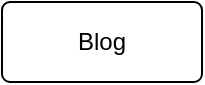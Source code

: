 <mxfile version="24.7.17">
  <diagram name="Page-1" id="f_HFChRmOazjS1yVF79J">
    <mxGraphModel dx="3164" dy="2297" grid="1" gridSize="10" guides="1" tooltips="1" connect="1" arrows="1" fold="1" page="1" pageScale="1" pageWidth="850" pageHeight="1100" math="0" shadow="0">
      <root>
        <mxCell id="0" />
        <mxCell id="1" parent="0" />
        <mxCell id="lp0gutn0YkidoZ71T5Qi-1" value="Blog" style="rounded=1;arcSize=10;whiteSpace=wrap;html=1;align=center;" parent="1" vertex="1">
          <mxGeometry x="-800" y="-720" width="100" height="40" as="geometry" />
        </mxCell>
      </root>
    </mxGraphModel>
  </diagram>
</mxfile>
